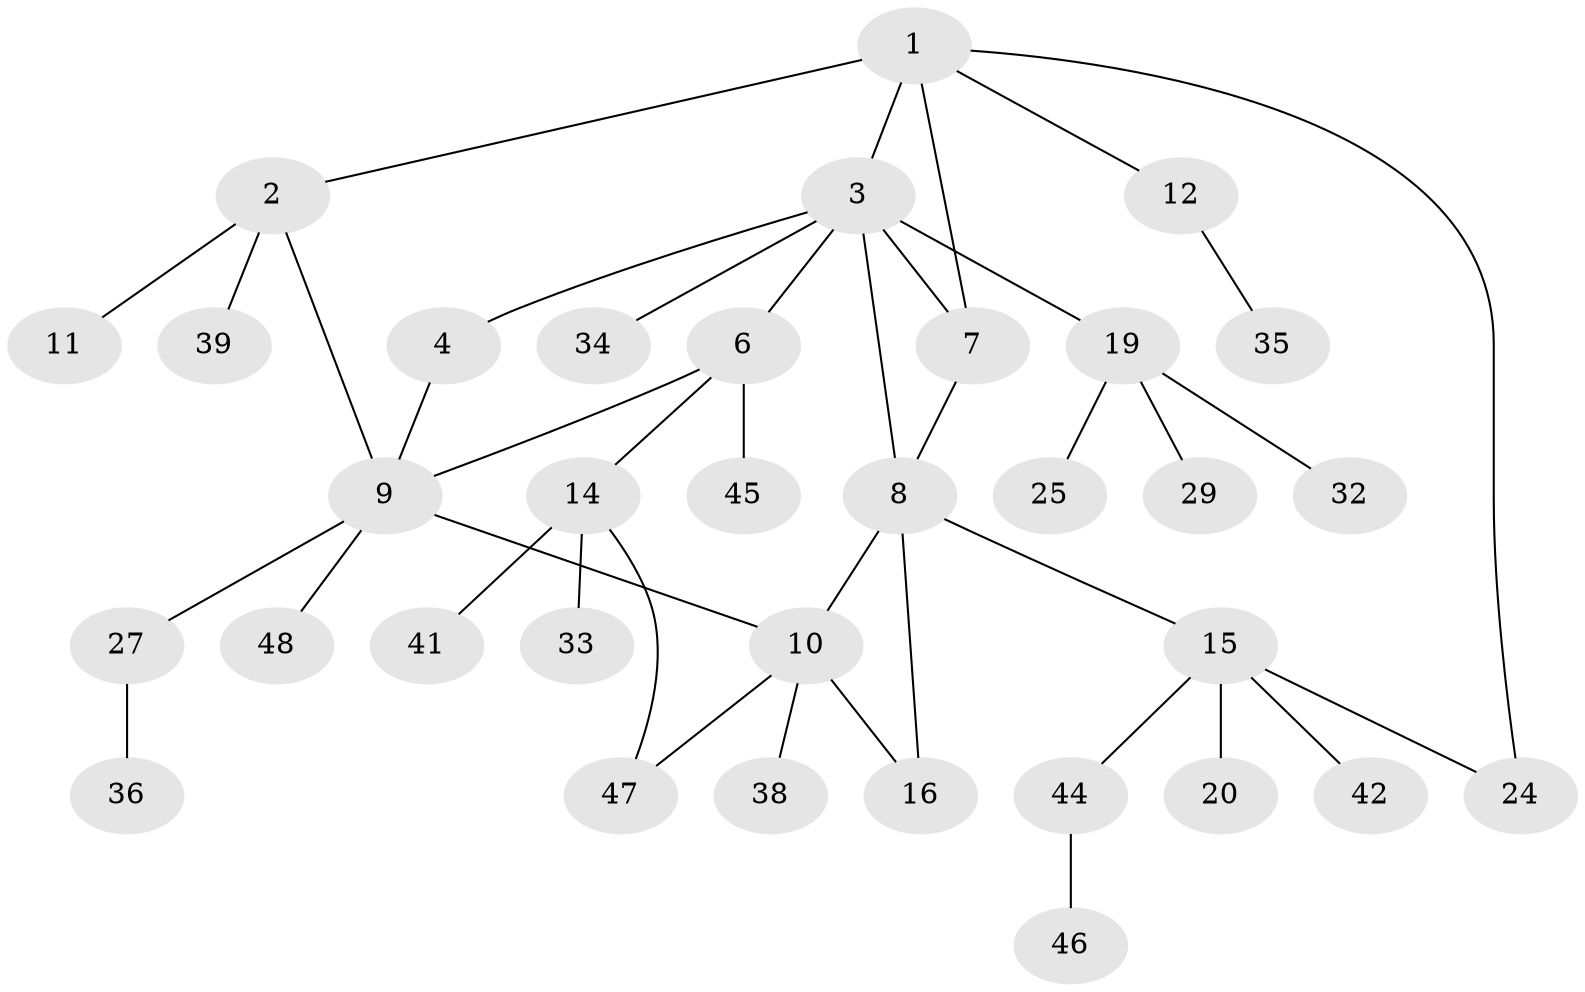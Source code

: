 // original degree distribution, {6: 0.061224489795918366, 5: 0.10204081632653061, 2: 0.1836734693877551, 4: 0.02040816326530612, 3: 0.12244897959183673, 7: 0.02040816326530612, 1: 0.4897959183673469}
// Generated by graph-tools (version 1.1) at 2025/11/02/27/25 16:11:29]
// undirected, 34 vertices, 41 edges
graph export_dot {
graph [start="1"]
  node [color=gray90,style=filled];
  1 [super="+40"];
  2 [super="+13"];
  3 [super="+5"];
  4;
  6 [super="+22"];
  7;
  8 [super="+17"];
  9 [super="+18"];
  10 [super="+23"];
  11;
  12 [super="+26"];
  14 [super="+30"];
  15;
  16;
  19 [super="+21"];
  20;
  24 [super="+31"];
  25 [super="+28"];
  27 [super="+43"];
  29;
  32;
  33;
  34;
  35;
  36 [super="+37"];
  38;
  39;
  41;
  42;
  44 [super="+49"];
  45;
  46;
  47;
  48;
  1 -- 2;
  1 -- 3 [weight=2];
  1 -- 7;
  1 -- 12;
  1 -- 24;
  2 -- 9;
  2 -- 11;
  2 -- 39;
  3 -- 4;
  3 -- 7;
  3 -- 19;
  3 -- 34;
  3 -- 8;
  3 -- 6;
  4 -- 9;
  6 -- 9;
  6 -- 14;
  6 -- 45;
  7 -- 8;
  8 -- 10;
  8 -- 15;
  8 -- 16;
  9 -- 10;
  9 -- 27;
  9 -- 48;
  10 -- 16;
  10 -- 38;
  10 -- 47;
  12 -- 35;
  14 -- 41;
  14 -- 33;
  14 -- 47;
  15 -- 20;
  15 -- 24;
  15 -- 42;
  15 -- 44;
  19 -- 25;
  19 -- 29;
  19 -- 32;
  27 -- 36;
  44 -- 46;
}

